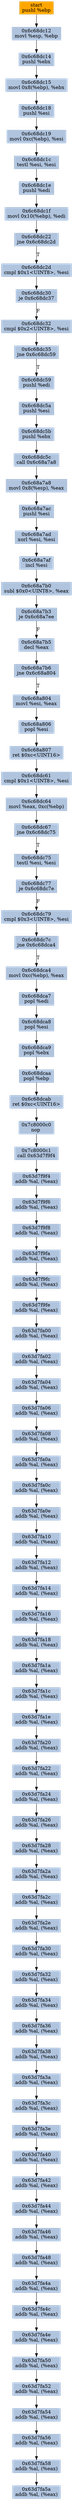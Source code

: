 digraph G {
node[shape=rectangle,style=filled,fillcolor=lightsteelblue,color=lightsteelblue]
bgcolor="transparent"
a0x6c68dc11pushl_ebp[label="start\npushl %ebp",color="lightgrey",fillcolor="orange"];
a0x6c68dc12movl_esp_ebp[label="0x6c68dc12\nmovl %esp, %ebp"];
a0x6c68dc14pushl_ebx[label="0x6c68dc14\npushl %ebx"];
a0x6c68dc15movl_0x8ebp__ebx[label="0x6c68dc15\nmovl 0x8(%ebp), %ebx"];
a0x6c68dc18pushl_esi[label="0x6c68dc18\npushl %esi"];
a0x6c68dc19movl_0xcebp__esi[label="0x6c68dc19\nmovl 0xc(%ebp), %esi"];
a0x6c68dc1ctestl_esi_esi[label="0x6c68dc1c\ntestl %esi, %esi"];
a0x6c68dc1epushl_edi[label="0x6c68dc1e\npushl %edi"];
a0x6c68dc1fmovl_0x10ebp__edi[label="0x6c68dc1f\nmovl 0x10(%ebp), %edi"];
a0x6c68dc22jne_0x6c68dc2d[label="0x6c68dc22\njne 0x6c68dc2d"];
a0x6c68dc2dcmpl_0x1UINT8_esi[label="0x6c68dc2d\ncmpl $0x1<UINT8>, %esi"];
a0x6c68dc30je_0x6c68dc37[label="0x6c68dc30\nje 0x6c68dc37"];
a0x6c68dc32cmpl_0x2UINT8_esi[label="0x6c68dc32\ncmpl $0x2<UINT8>, %esi"];
a0x6c68dc35jne_0x6c68dc59[label="0x6c68dc35\njne 0x6c68dc59"];
a0x6c68dc59pushl_edi[label="0x6c68dc59\npushl %edi"];
a0x6c68dc5apushl_esi[label="0x6c68dc5a\npushl %esi"];
a0x6c68dc5bpushl_ebx[label="0x6c68dc5b\npushl %ebx"];
a0x6c68dc5ccall_0x6c68a7a8[label="0x6c68dc5c\ncall 0x6c68a7a8"];
a0x6c68a7a8movl_0x8esp__eax[label="0x6c68a7a8\nmovl 0x8(%esp), %eax"];
a0x6c68a7acpushl_esi[label="0x6c68a7ac\npushl %esi"];
a0x6c68a7adxorl_esi_esi[label="0x6c68a7ad\nxorl %esi, %esi"];
a0x6c68a7afincl_esi[label="0x6c68a7af\nincl %esi"];
a0x6c68a7b0subl_0x0UINT8_eax[label="0x6c68a7b0\nsubl $0x0<UINT8>, %eax"];
a0x6c68a7b3je_0x6c68a7ee[label="0x6c68a7b3\nje 0x6c68a7ee"];
a0x6c68a7b5decl_eax[label="0x6c68a7b5\ndecl %eax"];
a0x6c68a7b6jne_0x6c68a804[label="0x6c68a7b6\njne 0x6c68a804"];
a0x6c68a804movl_esi_eax[label="0x6c68a804\nmovl %esi, %eax"];
a0x6c68a806popl_esi[label="0x6c68a806\npopl %esi"];
a0x6c68a807ret_0xcUINT16[label="0x6c68a807\nret $0xc<UINT16>"];
a0x6c68dc61cmpl_0x1UINT8_esi[label="0x6c68dc61\ncmpl $0x1<UINT8>, %esi"];
a0x6c68dc64movl_eax_0xcebp_[label="0x6c68dc64\nmovl %eax, 0xc(%ebp)"];
a0x6c68dc67jne_0x6c68dc75[label="0x6c68dc67\njne 0x6c68dc75"];
a0x6c68dc75testl_esi_esi[label="0x6c68dc75\ntestl %esi, %esi"];
a0x6c68dc77je_0x6c68dc7e[label="0x6c68dc77\nje 0x6c68dc7e"];
a0x6c68dc79cmpl_0x3UINT8_esi[label="0x6c68dc79\ncmpl $0x3<UINT8>, %esi"];
a0x6c68dc7cjne_0x6c68dca4[label="0x6c68dc7c\njne 0x6c68dca4"];
a0x6c68dca4movl_0xcebp__eax[label="0x6c68dca4\nmovl 0xc(%ebp), %eax"];
a0x6c68dca7popl_edi[label="0x6c68dca7\npopl %edi"];
a0x6c68dca8popl_esi[label="0x6c68dca8\npopl %esi"];
a0x6c68dca9popl_ebx[label="0x6c68dca9\npopl %ebx"];
a0x6c68dcaapopl_ebp[label="0x6c68dcaa\npopl %ebp"];
a0x6c68dcabret_0xcUINT16[label="0x6c68dcab\nret $0xc<UINT16>"];
a0x7c8000c0nop_[label="0x7c8000c0\nnop "];
a0x7c8000c1call_0x63d7f9f4[label="0x7c8000c1\ncall 0x63d7f9f4"];
a0x63d7f9f4addb_al_eax_[label="0x63d7f9f4\naddb %al, (%eax)"];
a0x63d7f9f6addb_al_eax_[label="0x63d7f9f6\naddb %al, (%eax)"];
a0x63d7f9f8addb_al_eax_[label="0x63d7f9f8\naddb %al, (%eax)"];
a0x63d7f9faaddb_al_eax_[label="0x63d7f9fa\naddb %al, (%eax)"];
a0x63d7f9fcaddb_al_eax_[label="0x63d7f9fc\naddb %al, (%eax)"];
a0x63d7f9feaddb_al_eax_[label="0x63d7f9fe\naddb %al, (%eax)"];
a0x63d7fa00addb_al_eax_[label="0x63d7fa00\naddb %al, (%eax)"];
a0x63d7fa02addb_al_eax_[label="0x63d7fa02\naddb %al, (%eax)"];
a0x63d7fa04addb_al_eax_[label="0x63d7fa04\naddb %al, (%eax)"];
a0x63d7fa06addb_al_eax_[label="0x63d7fa06\naddb %al, (%eax)"];
a0x63d7fa08addb_al_eax_[label="0x63d7fa08\naddb %al, (%eax)"];
a0x63d7fa0aaddb_al_eax_[label="0x63d7fa0a\naddb %al, (%eax)"];
a0x63d7fa0caddb_al_eax_[label="0x63d7fa0c\naddb %al, (%eax)"];
a0x63d7fa0eaddb_al_eax_[label="0x63d7fa0e\naddb %al, (%eax)"];
a0x63d7fa10addb_al_eax_[label="0x63d7fa10\naddb %al, (%eax)"];
a0x63d7fa12addb_al_eax_[label="0x63d7fa12\naddb %al, (%eax)"];
a0x63d7fa14addb_al_eax_[label="0x63d7fa14\naddb %al, (%eax)"];
a0x63d7fa16addb_al_eax_[label="0x63d7fa16\naddb %al, (%eax)"];
a0x63d7fa18addb_al_eax_[label="0x63d7fa18\naddb %al, (%eax)"];
a0x63d7fa1aaddb_al_eax_[label="0x63d7fa1a\naddb %al, (%eax)"];
a0x63d7fa1caddb_al_eax_[label="0x63d7fa1c\naddb %al, (%eax)"];
a0x63d7fa1eaddb_al_eax_[label="0x63d7fa1e\naddb %al, (%eax)"];
a0x63d7fa20addb_al_eax_[label="0x63d7fa20\naddb %al, (%eax)"];
a0x63d7fa22addb_al_eax_[label="0x63d7fa22\naddb %al, (%eax)"];
a0x63d7fa24addb_al_eax_[label="0x63d7fa24\naddb %al, (%eax)"];
a0x63d7fa26addb_al_eax_[label="0x63d7fa26\naddb %al, (%eax)"];
a0x63d7fa28addb_al_eax_[label="0x63d7fa28\naddb %al, (%eax)"];
a0x63d7fa2aaddb_al_eax_[label="0x63d7fa2a\naddb %al, (%eax)"];
a0x63d7fa2caddb_al_eax_[label="0x63d7fa2c\naddb %al, (%eax)"];
a0x63d7fa2eaddb_al_eax_[label="0x63d7fa2e\naddb %al, (%eax)"];
a0x63d7fa30addb_al_eax_[label="0x63d7fa30\naddb %al, (%eax)"];
a0x63d7fa32addb_al_eax_[label="0x63d7fa32\naddb %al, (%eax)"];
a0x63d7fa34addb_al_eax_[label="0x63d7fa34\naddb %al, (%eax)"];
a0x63d7fa36addb_al_eax_[label="0x63d7fa36\naddb %al, (%eax)"];
a0x63d7fa38addb_al_eax_[label="0x63d7fa38\naddb %al, (%eax)"];
a0x63d7fa3aaddb_al_eax_[label="0x63d7fa3a\naddb %al, (%eax)"];
a0x63d7fa3caddb_al_eax_[label="0x63d7fa3c\naddb %al, (%eax)"];
a0x63d7fa3eaddb_al_eax_[label="0x63d7fa3e\naddb %al, (%eax)"];
a0x63d7fa40addb_al_eax_[label="0x63d7fa40\naddb %al, (%eax)"];
a0x63d7fa42addb_al_eax_[label="0x63d7fa42\naddb %al, (%eax)"];
a0x63d7fa44addb_al_eax_[label="0x63d7fa44\naddb %al, (%eax)"];
a0x63d7fa46addb_al_eax_[label="0x63d7fa46\naddb %al, (%eax)"];
a0x63d7fa48addb_al_eax_[label="0x63d7fa48\naddb %al, (%eax)"];
a0x63d7fa4aaddb_al_eax_[label="0x63d7fa4a\naddb %al, (%eax)"];
a0x63d7fa4caddb_al_eax_[label="0x63d7fa4c\naddb %al, (%eax)"];
a0x63d7fa4eaddb_al_eax_[label="0x63d7fa4e\naddb %al, (%eax)"];
a0x63d7fa50addb_al_eax_[label="0x63d7fa50\naddb %al, (%eax)"];
a0x63d7fa52addb_al_eax_[label="0x63d7fa52\naddb %al, (%eax)"];
a0x63d7fa54addb_al_eax_[label="0x63d7fa54\naddb %al, (%eax)"];
a0x63d7fa56addb_al_eax_[label="0x63d7fa56\naddb %al, (%eax)"];
a0x63d7fa58addb_al_eax_[label="0x63d7fa58\naddb %al, (%eax)"];
a0x63d7fa5aaddb_al_eax_[label="0x63d7fa5a\naddb %al, (%eax)"];
a0x6c68dc11pushl_ebp -> a0x6c68dc12movl_esp_ebp [color="#000000"];
a0x6c68dc12movl_esp_ebp -> a0x6c68dc14pushl_ebx [color="#000000"];
a0x6c68dc14pushl_ebx -> a0x6c68dc15movl_0x8ebp__ebx [color="#000000"];
a0x6c68dc15movl_0x8ebp__ebx -> a0x6c68dc18pushl_esi [color="#000000"];
a0x6c68dc18pushl_esi -> a0x6c68dc19movl_0xcebp__esi [color="#000000"];
a0x6c68dc19movl_0xcebp__esi -> a0x6c68dc1ctestl_esi_esi [color="#000000"];
a0x6c68dc1ctestl_esi_esi -> a0x6c68dc1epushl_edi [color="#000000"];
a0x6c68dc1epushl_edi -> a0x6c68dc1fmovl_0x10ebp__edi [color="#000000"];
a0x6c68dc1fmovl_0x10ebp__edi -> a0x6c68dc22jne_0x6c68dc2d [color="#000000"];
a0x6c68dc22jne_0x6c68dc2d -> a0x6c68dc2dcmpl_0x1UINT8_esi [color="#000000",label="T"];
a0x6c68dc2dcmpl_0x1UINT8_esi -> a0x6c68dc30je_0x6c68dc37 [color="#000000"];
a0x6c68dc30je_0x6c68dc37 -> a0x6c68dc32cmpl_0x2UINT8_esi [color="#000000",label="F"];
a0x6c68dc32cmpl_0x2UINT8_esi -> a0x6c68dc35jne_0x6c68dc59 [color="#000000"];
a0x6c68dc35jne_0x6c68dc59 -> a0x6c68dc59pushl_edi [color="#000000",label="T"];
a0x6c68dc59pushl_edi -> a0x6c68dc5apushl_esi [color="#000000"];
a0x6c68dc5apushl_esi -> a0x6c68dc5bpushl_ebx [color="#000000"];
a0x6c68dc5bpushl_ebx -> a0x6c68dc5ccall_0x6c68a7a8 [color="#000000"];
a0x6c68dc5ccall_0x6c68a7a8 -> a0x6c68a7a8movl_0x8esp__eax [color="#000000"];
a0x6c68a7a8movl_0x8esp__eax -> a0x6c68a7acpushl_esi [color="#000000"];
a0x6c68a7acpushl_esi -> a0x6c68a7adxorl_esi_esi [color="#000000"];
a0x6c68a7adxorl_esi_esi -> a0x6c68a7afincl_esi [color="#000000"];
a0x6c68a7afincl_esi -> a0x6c68a7b0subl_0x0UINT8_eax [color="#000000"];
a0x6c68a7b0subl_0x0UINT8_eax -> a0x6c68a7b3je_0x6c68a7ee [color="#000000"];
a0x6c68a7b3je_0x6c68a7ee -> a0x6c68a7b5decl_eax [color="#000000",label="F"];
a0x6c68a7b5decl_eax -> a0x6c68a7b6jne_0x6c68a804 [color="#000000"];
a0x6c68a7b6jne_0x6c68a804 -> a0x6c68a804movl_esi_eax [color="#000000",label="T"];
a0x6c68a804movl_esi_eax -> a0x6c68a806popl_esi [color="#000000"];
a0x6c68a806popl_esi -> a0x6c68a807ret_0xcUINT16 [color="#000000"];
a0x6c68a807ret_0xcUINT16 -> a0x6c68dc61cmpl_0x1UINT8_esi [color="#000000"];
a0x6c68dc61cmpl_0x1UINT8_esi -> a0x6c68dc64movl_eax_0xcebp_ [color="#000000"];
a0x6c68dc64movl_eax_0xcebp_ -> a0x6c68dc67jne_0x6c68dc75 [color="#000000"];
a0x6c68dc67jne_0x6c68dc75 -> a0x6c68dc75testl_esi_esi [color="#000000",label="T"];
a0x6c68dc75testl_esi_esi -> a0x6c68dc77je_0x6c68dc7e [color="#000000"];
a0x6c68dc77je_0x6c68dc7e -> a0x6c68dc79cmpl_0x3UINT8_esi [color="#000000",label="F"];
a0x6c68dc79cmpl_0x3UINT8_esi -> a0x6c68dc7cjne_0x6c68dca4 [color="#000000"];
a0x6c68dc7cjne_0x6c68dca4 -> a0x6c68dca4movl_0xcebp__eax [color="#000000",label="T"];
a0x6c68dca4movl_0xcebp__eax -> a0x6c68dca7popl_edi [color="#000000"];
a0x6c68dca7popl_edi -> a0x6c68dca8popl_esi [color="#000000"];
a0x6c68dca8popl_esi -> a0x6c68dca9popl_ebx [color="#000000"];
a0x6c68dca9popl_ebx -> a0x6c68dcaapopl_ebp [color="#000000"];
a0x6c68dcaapopl_ebp -> a0x6c68dcabret_0xcUINT16 [color="#000000"];
a0x6c68dcabret_0xcUINT16 -> a0x7c8000c0nop_ [color="#000000"];
a0x7c8000c0nop_ -> a0x7c8000c1call_0x63d7f9f4 [color="#000000"];
a0x7c8000c1call_0x63d7f9f4 -> a0x63d7f9f4addb_al_eax_ [color="#000000"];
a0x63d7f9f4addb_al_eax_ -> a0x63d7f9f6addb_al_eax_ [color="#000000"];
a0x63d7f9f6addb_al_eax_ -> a0x63d7f9f8addb_al_eax_ [color="#000000"];
a0x63d7f9f8addb_al_eax_ -> a0x63d7f9faaddb_al_eax_ [color="#000000"];
a0x63d7f9faaddb_al_eax_ -> a0x63d7f9fcaddb_al_eax_ [color="#000000"];
a0x63d7f9fcaddb_al_eax_ -> a0x63d7f9feaddb_al_eax_ [color="#000000"];
a0x63d7f9feaddb_al_eax_ -> a0x63d7fa00addb_al_eax_ [color="#000000"];
a0x63d7fa00addb_al_eax_ -> a0x63d7fa02addb_al_eax_ [color="#000000"];
a0x63d7fa02addb_al_eax_ -> a0x63d7fa04addb_al_eax_ [color="#000000"];
a0x63d7fa04addb_al_eax_ -> a0x63d7fa06addb_al_eax_ [color="#000000"];
a0x63d7fa06addb_al_eax_ -> a0x63d7fa08addb_al_eax_ [color="#000000"];
a0x63d7fa08addb_al_eax_ -> a0x63d7fa0aaddb_al_eax_ [color="#000000"];
a0x63d7fa0aaddb_al_eax_ -> a0x63d7fa0caddb_al_eax_ [color="#000000"];
a0x63d7fa0caddb_al_eax_ -> a0x63d7fa0eaddb_al_eax_ [color="#000000"];
a0x63d7fa0eaddb_al_eax_ -> a0x63d7fa10addb_al_eax_ [color="#000000"];
a0x63d7fa10addb_al_eax_ -> a0x63d7fa12addb_al_eax_ [color="#000000"];
a0x63d7fa12addb_al_eax_ -> a0x63d7fa14addb_al_eax_ [color="#000000"];
a0x63d7fa14addb_al_eax_ -> a0x63d7fa16addb_al_eax_ [color="#000000"];
a0x63d7fa16addb_al_eax_ -> a0x63d7fa18addb_al_eax_ [color="#000000"];
a0x63d7fa18addb_al_eax_ -> a0x63d7fa1aaddb_al_eax_ [color="#000000"];
a0x63d7fa1aaddb_al_eax_ -> a0x63d7fa1caddb_al_eax_ [color="#000000"];
a0x63d7fa1caddb_al_eax_ -> a0x63d7fa1eaddb_al_eax_ [color="#000000"];
a0x63d7fa1eaddb_al_eax_ -> a0x63d7fa20addb_al_eax_ [color="#000000"];
a0x63d7fa20addb_al_eax_ -> a0x63d7fa22addb_al_eax_ [color="#000000"];
a0x63d7fa22addb_al_eax_ -> a0x63d7fa24addb_al_eax_ [color="#000000"];
a0x63d7fa24addb_al_eax_ -> a0x63d7fa26addb_al_eax_ [color="#000000"];
a0x63d7fa26addb_al_eax_ -> a0x63d7fa28addb_al_eax_ [color="#000000"];
a0x63d7fa28addb_al_eax_ -> a0x63d7fa2aaddb_al_eax_ [color="#000000"];
a0x63d7fa2aaddb_al_eax_ -> a0x63d7fa2caddb_al_eax_ [color="#000000"];
a0x63d7fa2caddb_al_eax_ -> a0x63d7fa2eaddb_al_eax_ [color="#000000"];
a0x63d7fa2eaddb_al_eax_ -> a0x63d7fa30addb_al_eax_ [color="#000000"];
a0x63d7fa30addb_al_eax_ -> a0x63d7fa32addb_al_eax_ [color="#000000"];
a0x63d7fa32addb_al_eax_ -> a0x63d7fa34addb_al_eax_ [color="#000000"];
a0x63d7fa34addb_al_eax_ -> a0x63d7fa36addb_al_eax_ [color="#000000"];
a0x63d7fa36addb_al_eax_ -> a0x63d7fa38addb_al_eax_ [color="#000000"];
a0x63d7fa38addb_al_eax_ -> a0x63d7fa3aaddb_al_eax_ [color="#000000"];
a0x63d7fa3aaddb_al_eax_ -> a0x63d7fa3caddb_al_eax_ [color="#000000"];
a0x63d7fa3caddb_al_eax_ -> a0x63d7fa3eaddb_al_eax_ [color="#000000"];
a0x63d7fa3eaddb_al_eax_ -> a0x63d7fa40addb_al_eax_ [color="#000000"];
a0x63d7fa40addb_al_eax_ -> a0x63d7fa42addb_al_eax_ [color="#000000"];
a0x63d7fa42addb_al_eax_ -> a0x63d7fa44addb_al_eax_ [color="#000000"];
a0x63d7fa44addb_al_eax_ -> a0x63d7fa46addb_al_eax_ [color="#000000"];
a0x63d7fa46addb_al_eax_ -> a0x63d7fa48addb_al_eax_ [color="#000000"];
a0x63d7fa48addb_al_eax_ -> a0x63d7fa4aaddb_al_eax_ [color="#000000"];
a0x63d7fa4aaddb_al_eax_ -> a0x63d7fa4caddb_al_eax_ [color="#000000"];
a0x63d7fa4caddb_al_eax_ -> a0x63d7fa4eaddb_al_eax_ [color="#000000"];
a0x63d7fa4eaddb_al_eax_ -> a0x63d7fa50addb_al_eax_ [color="#000000"];
a0x63d7fa50addb_al_eax_ -> a0x63d7fa52addb_al_eax_ [color="#000000"];
a0x63d7fa52addb_al_eax_ -> a0x63d7fa54addb_al_eax_ [color="#000000"];
a0x63d7fa54addb_al_eax_ -> a0x63d7fa56addb_al_eax_ [color="#000000"];
a0x63d7fa56addb_al_eax_ -> a0x63d7fa58addb_al_eax_ [color="#000000"];
a0x63d7fa58addb_al_eax_ -> a0x63d7fa5aaddb_al_eax_ [color="#000000"];
}
